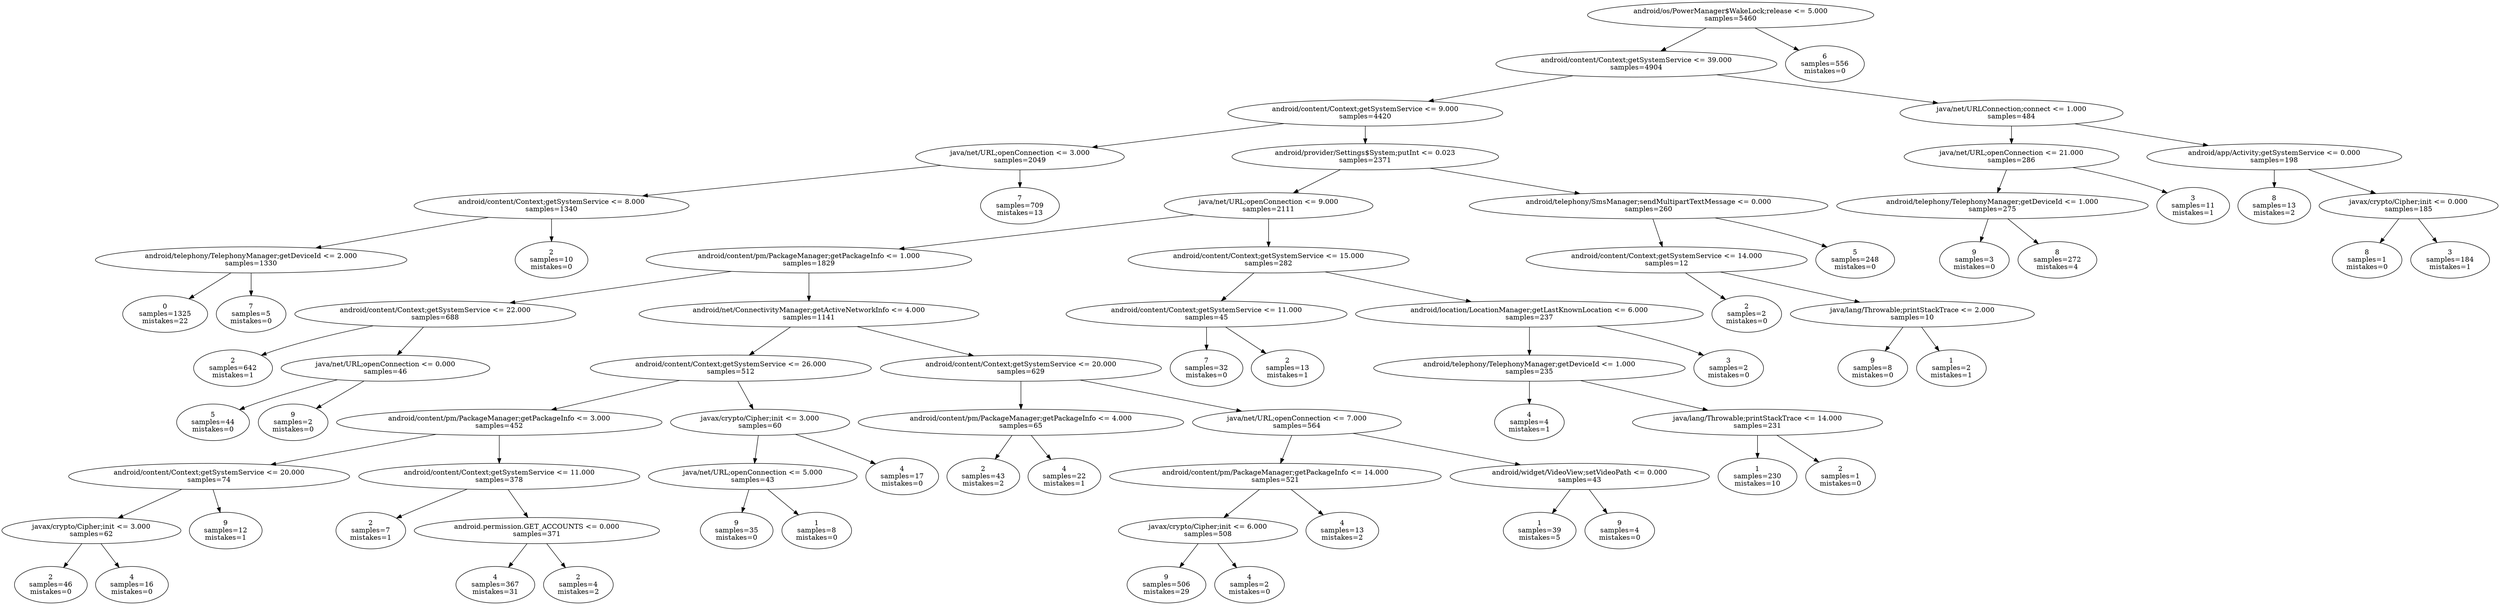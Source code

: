 digraph ClusteringTree {
n_0 [label="android/os/PowerManager$WakeLock;release <= 5.000
samples=\5460"];
n_1 [label="android/content/Context;getSystemService <= 39.000
samples=\4904"];
n_2 [label="6
samples=\556
mistakes=\0"];
n_3 [label="android/content/Context;getSystemService <= 9.000
samples=\4420"];
n_4 [label="java/net/URLConnection;connect <= 1.000
samples=\484"];
n_5 [label="java/net/URL;openConnection <= 3.000
samples=\2049"];
n_6 [label="android/provider/Settings$System;putInt <= 0.023
samples=\2371"];
n_7 [label="java/net/URL;openConnection <= 21.000
samples=\286"];
n_8 [label="android/app/Activity;getSystemService <= 0.000
samples=\198"];
n_9 [label="android/content/Context;getSystemService <= 8.000
samples=\1340"];
n_10 [label="7
samples=\709
mistakes=\13"];
n_11 [label="java/net/URL;openConnection <= 9.000
samples=\2111"];
n_12 [label="android/telephony/SmsManager;sendMultipartTextMessage <= 0.000
samples=\260"];
n_13 [label="android/telephony/TelephonyManager;getDeviceId <= 1.000
samples=\275"];
n_14 [label="3
samples=\11
mistakes=\1"];
n_15 [label="8
samples=\13
mistakes=\2"];
n_16 [label="javax/crypto/Cipher;init <= 0.000
samples=\185"];
n_17 [label="android/telephony/TelephonyManager;getDeviceId <= 2.000
samples=\1330"];
n_18 [label="2
samples=\10
mistakes=\0"];
n_19 [label="android/content/pm/PackageManager;getPackageInfo <= 1.000
samples=\1829"];
n_20 [label="android/content/Context;getSystemService <= 15.000
samples=\282"];
n_21 [label="android/content/Context;getSystemService <= 14.000
samples=\12"];
n_22 [label="5
samples=\248
mistakes=\0"];
n_23 [label="9
samples=\3
mistakes=\0"];
n_24 [label="8
samples=\272
mistakes=\4"];
n_25 [label="8
samples=\1
mistakes=\0"];
n_26 [label="3
samples=\184
mistakes=\1"];
n_27 [label="0
samples=\1325
mistakes=\22"];
n_28 [label="7
samples=\5
mistakes=\0"];
n_29 [label="android/content/Context;getSystemService <= 22.000
samples=\688"];
n_30 [label="android/net/ConnectivityManager;getActiveNetworkInfo <= 4.000
samples=\1141"];
n_31 [label="android/content/Context;getSystemService <= 11.000
samples=\45"];
n_32 [label="android/location/LocationManager;getLastKnownLocation <= 6.000
samples=\237"];
n_33 [label="2
samples=\2
mistakes=\0"];
n_34 [label="java/lang/Throwable;printStackTrace <= 2.000
samples=\10"];
n_35 [label="2
samples=\642
mistakes=\1"];
n_36 [label="java/net/URL;openConnection <= 0.000
samples=\46"];
n_37 [label="android/content/Context;getSystemService <= 26.000
samples=\512"];
n_38 [label="android/content/Context;getSystemService <= 20.000
samples=\629"];
n_39 [label="7
samples=\32
mistakes=\0"];
n_40 [label="2
samples=\13
mistakes=\1"];
n_41 [label="android/telephony/TelephonyManager;getDeviceId <= 1.000
samples=\235"];
n_42 [label="3
samples=\2
mistakes=\0"];
n_43 [label="9
samples=\8
mistakes=\0"];
n_44 [label="1
samples=\2
mistakes=\1"];
n_45 [label="5
samples=\44
mistakes=\0"];
n_46 [label="9
samples=\2
mistakes=\0"];
n_47 [label="android/content/pm/PackageManager;getPackageInfo <= 3.000
samples=\452"];
n_48 [label="javax/crypto/Cipher;init <= 3.000
samples=\60"];
n_49 [label="android/content/pm/PackageManager;getPackageInfo <= 4.000
samples=\65"];
n_50 [label="java/net/URL;openConnection <= 7.000
samples=\564"];
n_51 [label="4
samples=\4
mistakes=\1"];
n_52 [label="java/lang/Throwable;printStackTrace <= 14.000
samples=\231"];
n_53 [label="android/content/Context;getSystemService <= 20.000
samples=\74"];
n_54 [label="android/content/Context;getSystemService <= 11.000
samples=\378"];
n_55 [label="java/net/URL;openConnection <= 5.000
samples=\43"];
n_56 [label="4
samples=\17
mistakes=\0"];
n_57 [label="2
samples=\43
mistakes=\2"];
n_58 [label="4
samples=\22
mistakes=\1"];
n_59 [label="android/content/pm/PackageManager;getPackageInfo <= 14.000
samples=\521"];
n_60 [label="android/widget/VideoView;setVideoPath <= 0.000
samples=\43"];
n_61 [label="1
samples=\230
mistakes=\10"];
n_62 [label="2
samples=\1
mistakes=\0"];
n_63 [label="javax/crypto/Cipher;init <= 3.000
samples=\62"];
n_64 [label="9
samples=\12
mistakes=\1"];
n_65 [label="2
samples=\7
mistakes=\1"];
n_66 [label="android.permission.GET_ACCOUNTS <= 0.000
samples=\371"];
n_67 [label="9
samples=\35
mistakes=\0"];
n_68 [label="1
samples=\8
mistakes=\0"];
n_69 [label="javax/crypto/Cipher;init <= 6.000
samples=\508"];
n_70 [label="4
samples=\13
mistakes=\2"];
n_71 [label="1
samples=\39
mistakes=\5"];
n_72 [label="9
samples=\4
mistakes=\0"];
n_73 [label="2
samples=\46
mistakes=\0"];
n_74 [label="4
samples=\16
mistakes=\0"];
n_75 [label="4
samples=\367
mistakes=\31"];
n_76 [label="2
samples=\4
mistakes=\2"];
n_77 [label="9
samples=\506
mistakes=\29"];
n_78 [label="4
samples=\2
mistakes=\0"];
n_0 -> n_1;
n_0 -> n_2;
n_1 -> n_3;
n_1 -> n_4;
n_3 -> n_5;
n_3 -> n_6;
n_4 -> n_7;
n_4 -> n_8;
n_5 -> n_9;
n_5 -> n_10;
n_6 -> n_11;
n_6 -> n_12;
n_7 -> n_13;
n_7 -> n_14;
n_8 -> n_15;
n_8 -> n_16;
n_9 -> n_17;
n_9 -> n_18;
n_11 -> n_19;
n_11 -> n_20;
n_12 -> n_21;
n_12 -> n_22;
n_13 -> n_23;
n_13 -> n_24;
n_16 -> n_25;
n_16 -> n_26;
n_17 -> n_27;
n_17 -> n_28;
n_19 -> n_29;
n_19 -> n_30;
n_20 -> n_31;
n_20 -> n_32;
n_21 -> n_33;
n_21 -> n_34;
n_29 -> n_35;
n_29 -> n_36;
n_30 -> n_37;
n_30 -> n_38;
n_31 -> n_39;
n_31 -> n_40;
n_32 -> n_41;
n_32 -> n_42;
n_34 -> n_43;
n_34 -> n_44;
n_36 -> n_45;
n_36 -> n_46;
n_37 -> n_47;
n_37 -> n_48;
n_38 -> n_49;
n_38 -> n_50;
n_41 -> n_51;
n_41 -> n_52;
n_47 -> n_53;
n_47 -> n_54;
n_48 -> n_55;
n_48 -> n_56;
n_49 -> n_57;
n_49 -> n_58;
n_50 -> n_59;
n_50 -> n_60;
n_52 -> n_61;
n_52 -> n_62;
n_53 -> n_63;
n_53 -> n_64;
n_54 -> n_65;
n_54 -> n_66;
n_55 -> n_67;
n_55 -> n_68;
n_59 -> n_69;
n_59 -> n_70;
n_60 -> n_71;
n_60 -> n_72;
n_63 -> n_73;
n_63 -> n_74;
n_66 -> n_75;
n_66 -> n_76;
n_69 -> n_77;
n_69 -> n_78;
}
